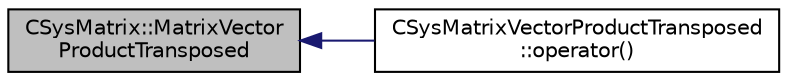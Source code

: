 digraph "CSysMatrix::MatrixVectorProductTransposed"
{
  edge [fontname="Helvetica",fontsize="10",labelfontname="Helvetica",labelfontsize="10"];
  node [fontname="Helvetica",fontsize="10",shape=record];
  rankdir="LR";
  Node501 [label="CSysMatrix::MatrixVector\lProductTransposed",height=0.2,width=0.4,color="black", fillcolor="grey75", style="filled", fontcolor="black"];
  Node501 -> Node502 [dir="back",color="midnightblue",fontsize="10",style="solid",fontname="Helvetica"];
  Node502 [label="CSysMatrixVectorProductTransposed\l::operator()",height=0.2,width=0.4,color="black", fillcolor="white", style="filled",URL="$class_c_sys_matrix_vector_product_transposed.html#adb86fe82693ec3638ced6b496c686b18",tooltip="operator that defines the CSysMatrix-CSysVector product "];
}
